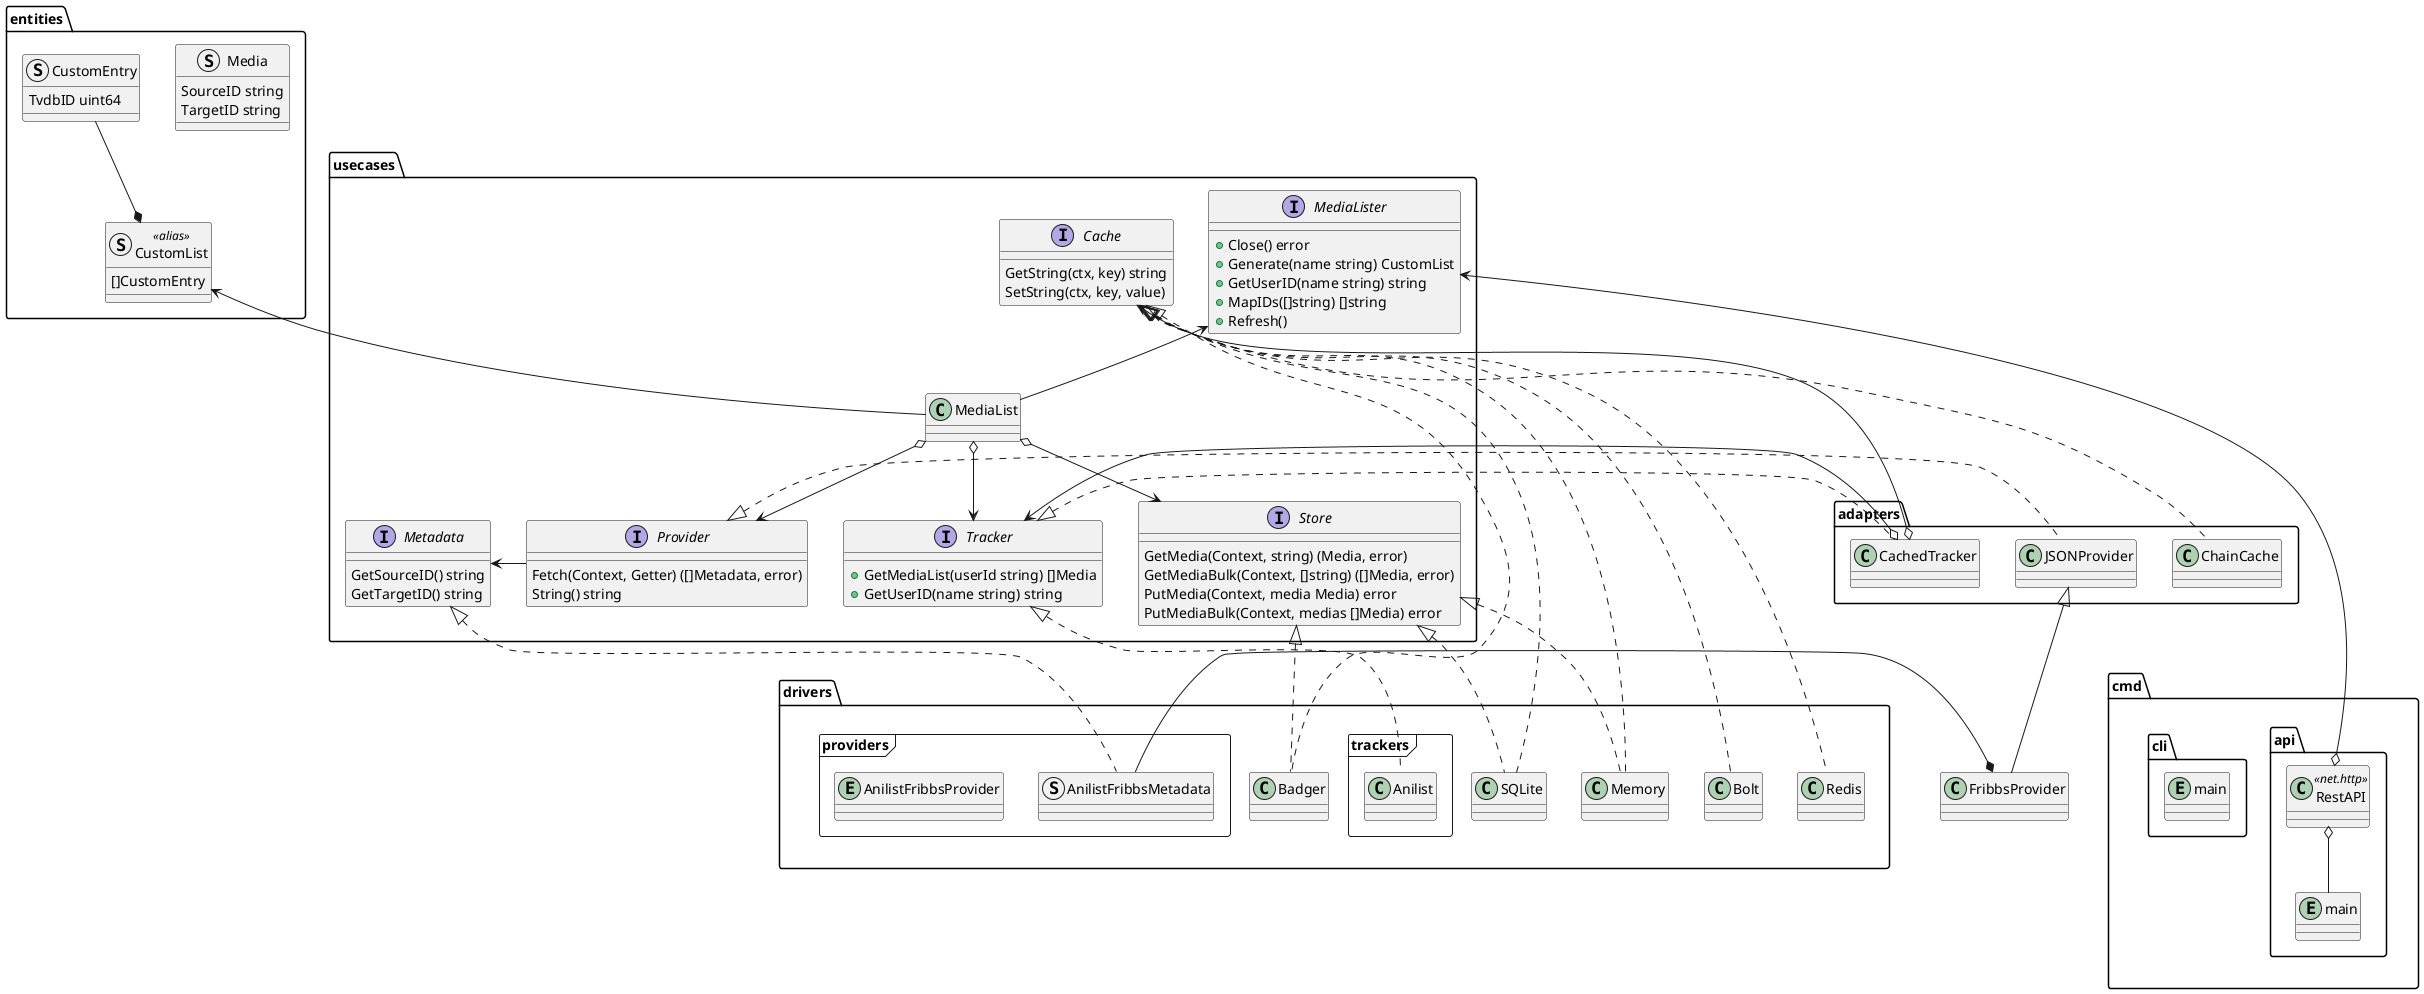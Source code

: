 @startuml components

package entities {
  struct Media {
    SourceID string
    TargetID string
  }

  struct CustomEntry {
    TvdbID uint64
  }

  struct CustomList <<alias>> {
    []CustomEntry
  }
}

package usecases {
  interface MediaLister {
    +Close() error
    +Generate(name string) CustomList
    +GetUserID(name string) string
    +MapIDs([]string) []string
    +Refresh()
  }

  interface Tracker {
    +GetMediaList(userId string) []Media
    +GetUserID(name string) string
  }

  interface Store {
    GetMedia(Context, string) (Media, error)
    GetMediaBulk(Context, []string) ([]Media, error)
    PutMedia(Context, media Media) error
    PutMediaBulk(Context, medias []Media) error
  }

  interface Provider {
    Fetch(Context, Getter) ([]Metadata, error)
    String() string
  }

  interface Metadata {
    GetSourceID() string
    GetTargetID() string
  }

  interface Cache {
    GetString(ctx, key) string
    SetString(ctx, key, value)
  }

  class MediaList
}

package adapters {
  class CachedTracker
  class JSONProvider
  class ChainCache
}

package drivers {
  package providers <<Frame>> {
    struct AnilistFribbsMetadata
    entity AnilistFribbsProvider
  }

  package trackers <<Frame>> {
    class Anilist
  }

  class Redis
  class Bolt
  class Badger
  class SQLite
  class Memory
}

package cmd {
  package api {
    class RestAPI <<net.http>>
    entity "main" as apiMain

    RestAPI o-- apiMain
  }

  package cli {
    entity "main" as cliMain
  }
}

'' visual hack to force both outer-level packages on the same rank
drivers -[hidden] cmd

'' entities
CustomEntry --* CustomList

'' use-cases
CustomList <-- MediaList
MediaLister <-- MediaList
Provider -> Metadata

MediaList o--> Tracker
MediaList o--> Provider
MediaList o--> Store
Provider <|-[dashed]- JSONProvider

'' adapters
Tracker <|-[dashed]- CachedTracker
Cache <|-[dashed]- ChainCache

CachedTracker o--> Cache
CachedTracker o--> Tracker

'' drivers
Metadata <|-[dashed]- AnilistFribbsMetadata
JSONProvider <|-- FribbsProvider

AnilistFribbsMetadata -* FribbsProvider

'' drivers
Cache <|-[dashed]- Badger
Cache <|-[dashed]- Bolt
Cache <|-[dashed]- Memory
Cache <|-[dashed]- Redis
Cache <|-[dashed]- SQLite

Store <|-[dashed]- Badger
Store <|-[dashed]- Memory
Store <|-[dashed]- SQLite

Tracker <|-[dashed]- Anilist

'' cmd
MediaLister <--o RestAPI

@enduml
